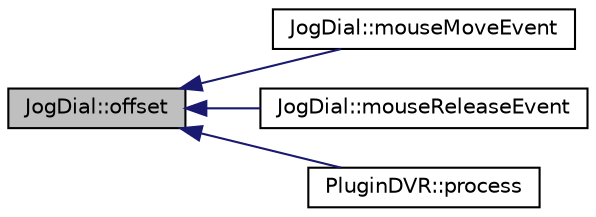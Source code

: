 digraph "JogDial::offset"
{
 // INTERACTIVE_SVG=YES
  edge [fontname="Helvetica",fontsize="10",labelfontname="Helvetica",labelfontsize="10"];
  node [fontname="Helvetica",fontsize="10",shape=record];
  rankdir="LR";
  Node1 [label="JogDial::offset",height=0.2,width=0.4,color="black", fillcolor="grey75", style="filled", fontcolor="black"];
  Node1 -> Node2 [dir="back",color="midnightblue",fontsize="10",style="solid",fontname="Helvetica"];
  Node2 [label="JogDial::mouseMoveEvent",height=0.2,width=0.4,color="black", fillcolor="white", style="filled",URL="$d2/d7f/class_jog_dial.html#ad5df1f89cc7d6520fe68248f0646223d"];
  Node1 -> Node3 [dir="back",color="midnightblue",fontsize="10",style="solid",fontname="Helvetica"];
  Node3 [label="JogDial::mouseReleaseEvent",height=0.2,width=0.4,color="black", fillcolor="white", style="filled",URL="$d2/d7f/class_jog_dial.html#ab8dccb76a7a0a0b4a2833045867ec0f6"];
  Node1 -> Node4 [dir="back",color="midnightblue",fontsize="10",style="solid",fontname="Helvetica"];
  Node4 [label="PluginDVR::process",height=0.2,width=0.4,color="black", fillcolor="white", style="filled",URL="$df/d79/class_plugin_d_v_r.html#abb58f33035d31e22b695648f00f00fc9"];
}
